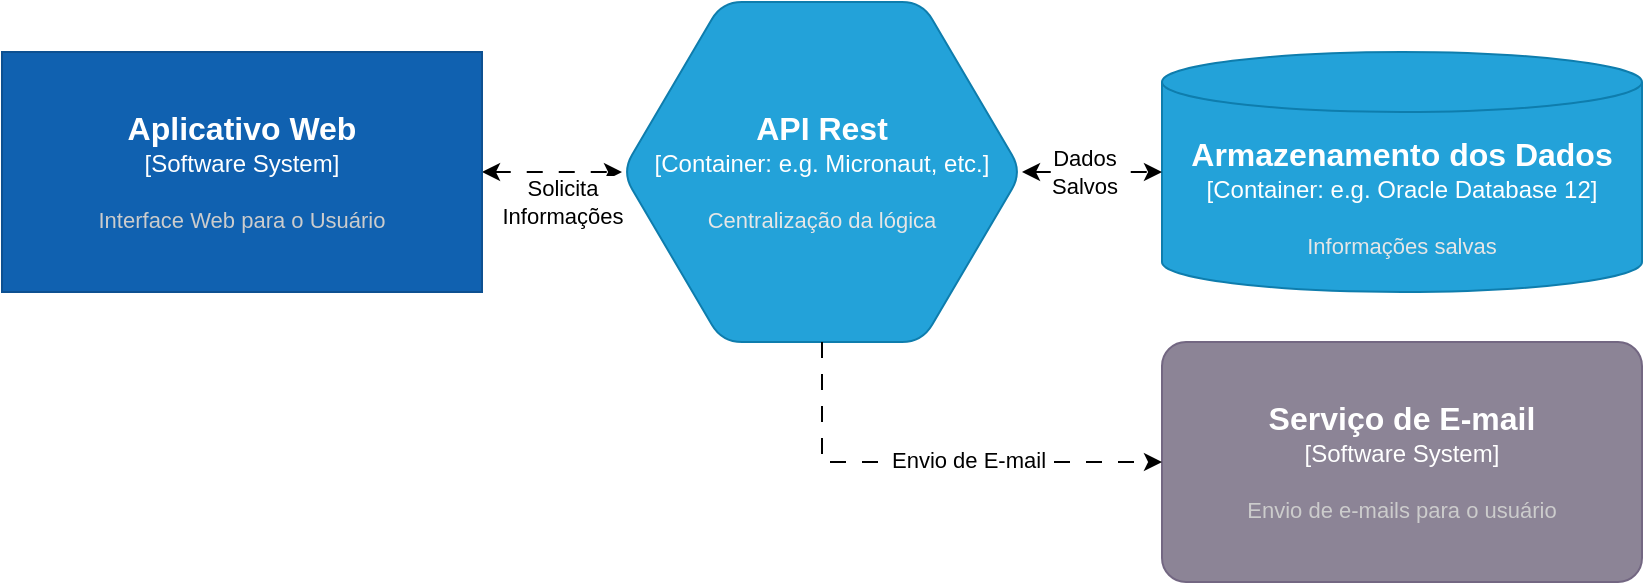<mxfile version="27.1.4">
  <diagram name="Page-1" id="ZTKaImX4KBgKc-rb9riB">
    <mxGraphModel dx="1360" dy="765" grid="1" gridSize="10" guides="1" tooltips="1" connect="1" arrows="1" fold="1" page="1" pageScale="1" pageWidth="850" pageHeight="1100" math="0" shadow="0">
      <root>
        <mxCell id="0" />
        <mxCell id="1" parent="0" />
        <mxCell id="r1XqcB0PvGjMKnDUeGIn-21" style="edgeStyle=orthogonalEdgeStyle;rounded=0;orthogonalLoop=1;jettySize=auto;html=1;dashed=1;dashPattern=8 8;startArrow=classic;startFill=1;" edge="1" parent="1" source="r1XqcB0PvGjMKnDUeGIn-2" target="r1XqcB0PvGjMKnDUeGIn-19">
          <mxGeometry relative="1" as="geometry" />
        </mxCell>
        <mxCell id="r1XqcB0PvGjMKnDUeGIn-25" value="Solicita&lt;br&gt;Informações" style="edgeLabel;html=1;align=center;verticalAlign=middle;resizable=0;points=[];" vertex="1" connectable="0" parent="r1XqcB0PvGjMKnDUeGIn-21">
          <mxGeometry x="0.143" y="-2" relative="1" as="geometry">
            <mxPoint y="13" as="offset" />
          </mxGeometry>
        </mxCell>
        <object placeholders="1" c4Name="Aplicativo Web" c4Type="Software System" c4Description="Interface Web para o Usuário" label="&lt;font style=&quot;font-size: 16px&quot;&gt;&lt;b&gt;%c4Name%&lt;/b&gt;&lt;/font&gt;&lt;div&gt;[%c4Type%]&lt;/div&gt;&lt;br&gt;&lt;div&gt;&lt;font style=&quot;font-size: 11px&quot;&gt;&lt;font color=&quot;#cccccc&quot;&gt;%c4Description%&lt;/font&gt;&lt;/div&gt;" id="r1XqcB0PvGjMKnDUeGIn-2">
          <mxCell style="rounded=1;whiteSpace=wrap;html=1;labelBackgroundColor=none;fillColor=#1061B0;fontColor=#ffffff;align=center;arcSize=0;strokeColor=#0D5091;metaEdit=1;resizable=0;points=[[0.25,0,0],[0.5,0,0],[0.75,0,0],[1,0.25,0],[1,0.5,0],[1,0.75,0],[0.75,1,0],[0.5,1,0],[0.25,1,0],[0,0.75,0],[0,0.5,0],[0,0.25,0]];" vertex="1" parent="1">
            <mxGeometry x="20" y="65" width="240" height="120" as="geometry" />
          </mxCell>
        </object>
        <object placeholders="1" c4Name="Serviço de E-mail" c4Type="Software System" c4Description="Envio de e-mails para o usuário" label="&lt;font style=&quot;font-size: 16px&quot;&gt;&lt;b&gt;%c4Name%&lt;/b&gt;&lt;/font&gt;&lt;div&gt;[%c4Type%]&lt;/div&gt;&lt;br&gt;&lt;div&gt;&lt;font style=&quot;font-size: 11px&quot;&gt;&lt;font color=&quot;#cccccc&quot;&gt;%c4Description%&lt;/font&gt;&lt;/div&gt;" id="r1XqcB0PvGjMKnDUeGIn-3">
          <mxCell style="rounded=1;whiteSpace=wrap;html=1;labelBackgroundColor=none;fillColor=#8C8496;fontColor=#ffffff;align=center;arcSize=10;strokeColor=#736782;metaEdit=1;resizable=0;points=[[0.25,0,0],[0.5,0,0],[0.75,0,0],[1,0.25,0],[1,0.5,0],[1,0.75,0],[0.75,1,0],[0.5,1,0],[0.25,1,0],[0,0.75,0],[0,0.5,0],[0,0.25,0]];" vertex="1" parent="1">
            <mxGeometry x="600" y="210" width="240" height="120" as="geometry" />
          </mxCell>
        </object>
        <object placeholders="1" c4Name="API Rest" c4Type="Container" c4Technology="e.g. Micronaut, etc." c4Description="Centralização da lógica" label="&lt;font style=&quot;font-size: 16px&quot;&gt;&lt;b&gt;%c4Name%&lt;/b&gt;&lt;/font&gt;&lt;div&gt;[%c4Type%:&amp;nbsp;%c4Technology%]&lt;/div&gt;&lt;br&gt;&lt;div&gt;&lt;font style=&quot;font-size: 11px&quot;&gt;&lt;font color=&quot;#E6E6E6&quot;&gt;%c4Description%&lt;/font&gt;&lt;/div&gt;" id="r1XqcB0PvGjMKnDUeGIn-19">
          <mxCell style="shape=hexagon;size=50;perimeter=hexagonPerimeter2;whiteSpace=wrap;html=1;fixedSize=1;rounded=1;labelBackgroundColor=none;fillColor=#23A2D9;fontSize=12;fontColor=#ffffff;align=center;strokeColor=#0E7DAD;metaEdit=1;points=[[0.5,0,0],[1,0.25,0],[1,0.5,0],[1,0.75,0],[0.5,1,0],[0,0.75,0],[0,0.5,0],[0,0.25,0]];resizable=0;" vertex="1" parent="1">
            <mxGeometry x="330" y="40" width="200" height="170" as="geometry" />
          </mxCell>
        </object>
        <object placeholders="1" c4Name="Armazenamento dos Dados" c4Type="Container" c4Technology="e.g. Oracle Database 12" c4Description="Informações salvas" label="&lt;font style=&quot;font-size: 16px&quot;&gt;&lt;b&gt;%c4Name%&lt;/b&gt;&lt;/font&gt;&lt;div&gt;[%c4Type%:&amp;nbsp;%c4Technology%]&lt;/div&gt;&lt;br&gt;&lt;div&gt;&lt;font style=&quot;font-size: 11px&quot;&gt;&lt;font color=&quot;#E6E6E6&quot;&gt;%c4Description%&lt;/font&gt;&lt;/div&gt;" id="r1XqcB0PvGjMKnDUeGIn-20">
          <mxCell style="shape=cylinder3;size=15;whiteSpace=wrap;html=1;boundedLbl=1;rounded=0;labelBackgroundColor=none;fillColor=#23A2D9;fontSize=12;fontColor=#ffffff;align=center;strokeColor=#0E7DAD;metaEdit=1;points=[[0.5,0,0],[1,0.25,0],[1,0.5,0],[1,0.75,0],[0.5,1,0],[0,0.75,0],[0,0.5,0],[0,0.25,0]];resizable=0;" vertex="1" parent="1">
            <mxGeometry x="600" y="65" width="240" height="120" as="geometry" />
          </mxCell>
        </object>
        <mxCell id="r1XqcB0PvGjMKnDUeGIn-23" style="edgeStyle=orthogonalEdgeStyle;rounded=0;orthogonalLoop=1;jettySize=auto;html=1;entryX=0;entryY=0.5;entryDx=0;entryDy=0;entryPerimeter=0;dashed=1;dashPattern=8 8;startArrow=classic;startFill=1;" edge="1" parent="1" source="r1XqcB0PvGjMKnDUeGIn-19" target="r1XqcB0PvGjMKnDUeGIn-20">
          <mxGeometry relative="1" as="geometry" />
        </mxCell>
        <mxCell id="r1XqcB0PvGjMKnDUeGIn-27" value="Dados&lt;br&gt;Salvos" style="edgeLabel;html=1;align=center;verticalAlign=middle;resizable=0;points=[];" vertex="1" connectable="0" parent="r1XqcB0PvGjMKnDUeGIn-23">
          <mxGeometry x="-0.133" relative="1" as="geometry">
            <mxPoint as="offset" />
          </mxGeometry>
        </mxCell>
        <mxCell id="r1XqcB0PvGjMKnDUeGIn-24" style="edgeStyle=orthogonalEdgeStyle;rounded=0;orthogonalLoop=1;jettySize=auto;html=1;entryX=0;entryY=0.5;entryDx=0;entryDy=0;entryPerimeter=0;dashed=1;dashPattern=8 8;" edge="1" parent="1" source="r1XqcB0PvGjMKnDUeGIn-19" target="r1XqcB0PvGjMKnDUeGIn-3">
          <mxGeometry relative="1" as="geometry">
            <Array as="points">
              <mxPoint x="430" y="270" />
            </Array>
          </mxGeometry>
        </mxCell>
        <mxCell id="r1XqcB0PvGjMKnDUeGIn-26" value="Envio de E-mail" style="edgeLabel;html=1;align=center;verticalAlign=middle;resizable=0;points=[];" vertex="1" connectable="0" parent="r1XqcB0PvGjMKnDUeGIn-24">
          <mxGeometry x="0.154" y="1" relative="1" as="geometry">
            <mxPoint as="offset" />
          </mxGeometry>
        </mxCell>
      </root>
    </mxGraphModel>
  </diagram>
</mxfile>
